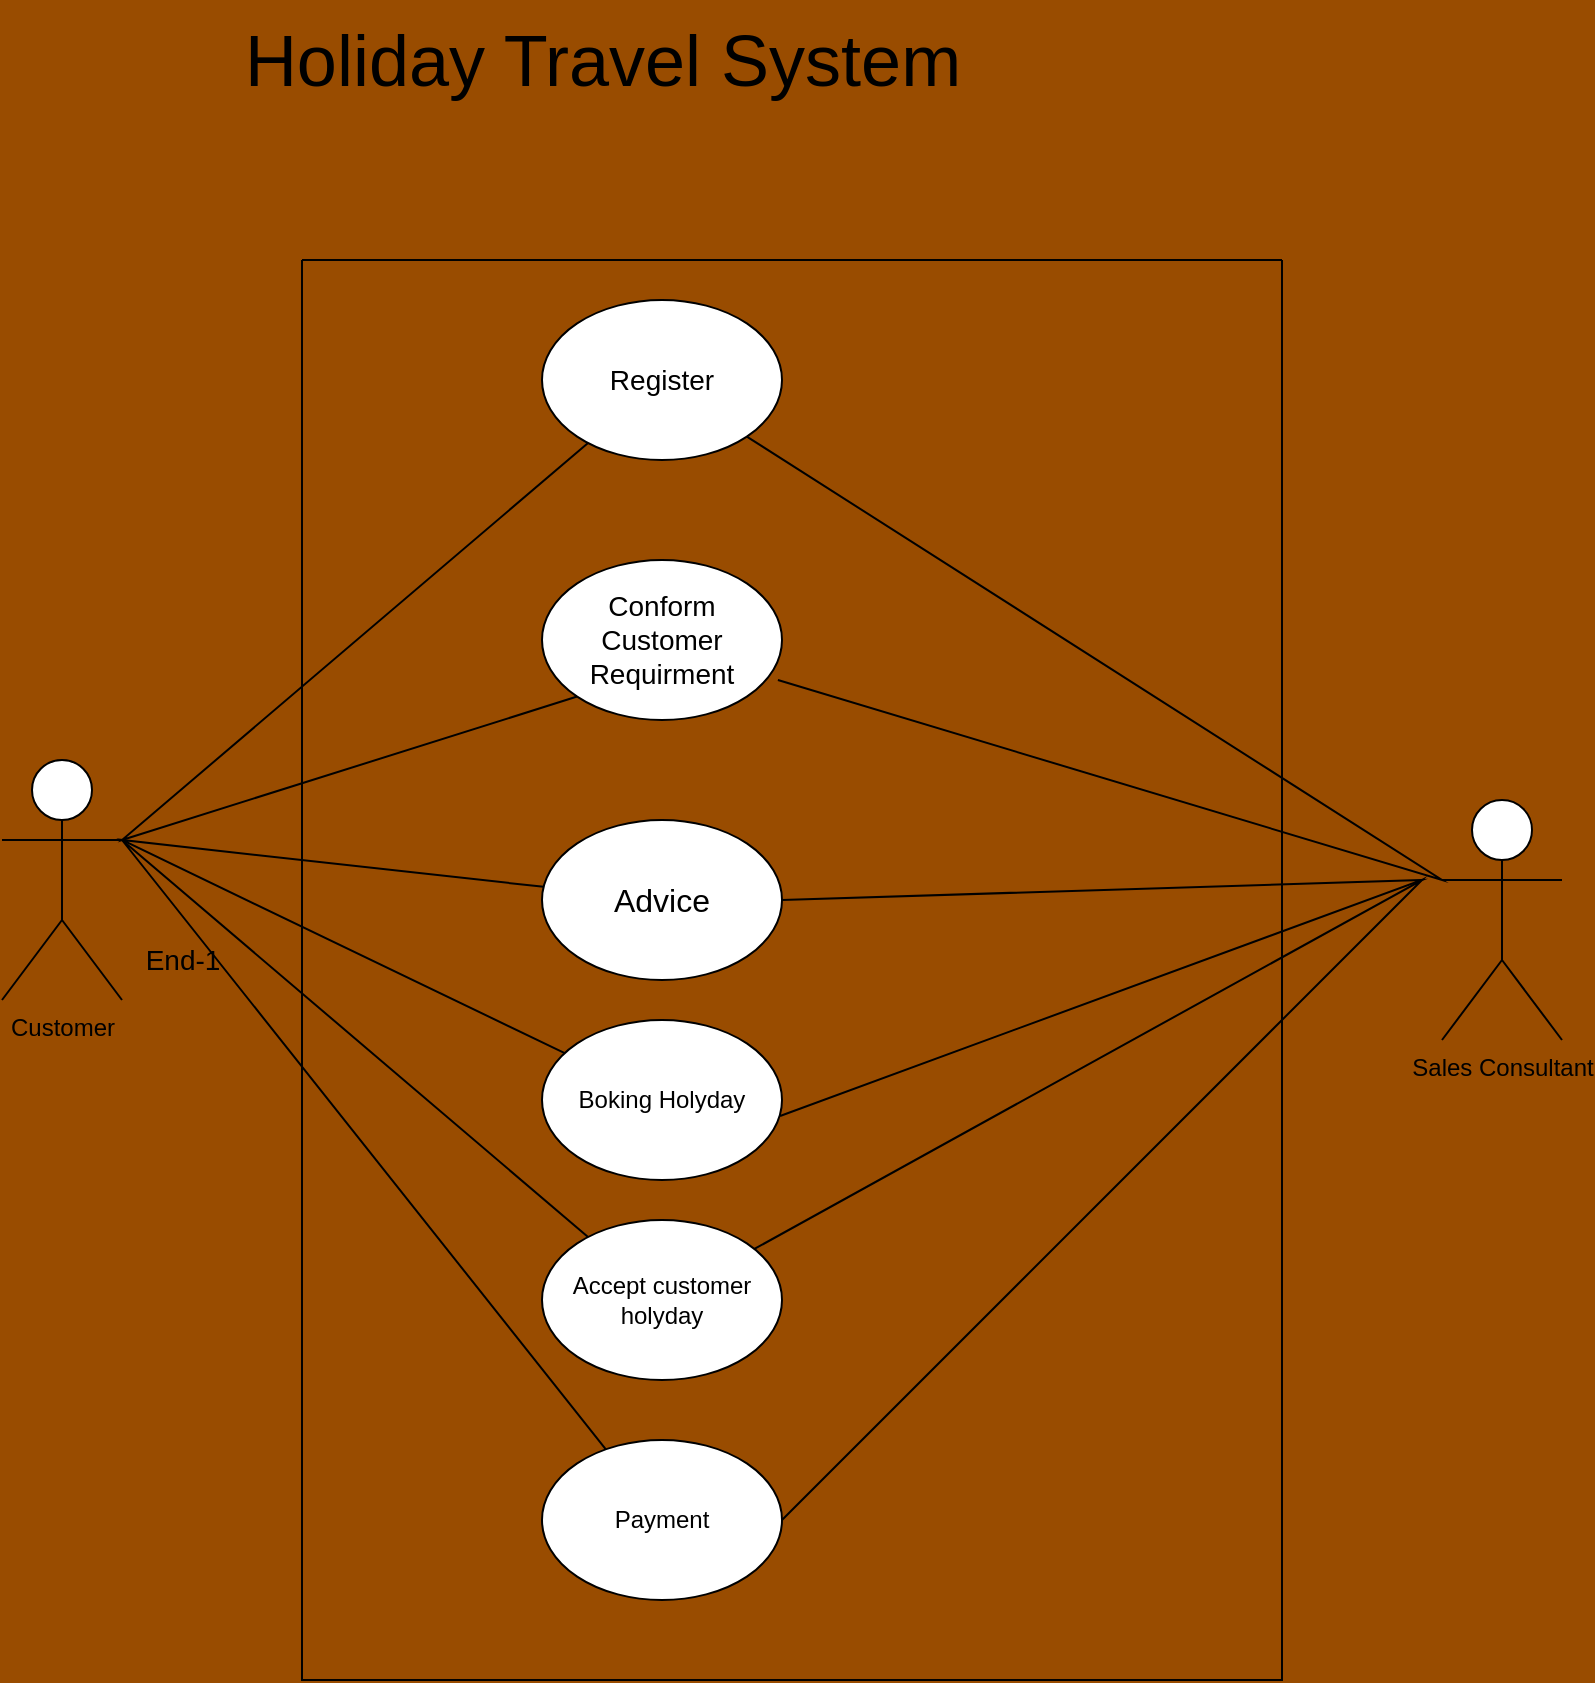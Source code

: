 <mxfile version="20.4.1" type="device"><diagram id="owS9uj1WgyjYn3XcP17I" name="Page-1"><mxGraphModel dx="650" dy="700" grid="1" gridSize="10" guides="1" tooltips="1" connect="1" arrows="1" fold="1" page="1" pageScale="1" pageWidth="850" pageHeight="1100" background="#994C00" math="0" shadow="0"><root><mxCell id="0"/><mxCell id="1" parent="0"/><mxCell id="al4fAqKaWKKWnI36HpIn-1" value="" style="swimlane;startSize=0;" vertex="1" parent="1"><mxGeometry x="200" y="140" width="490" height="710" as="geometry"/></mxCell><mxCell id="al4fAqKaWKKWnI36HpIn-10" value="&lt;font style=&quot;font-size: 14px;&quot;&gt;Register&lt;/font&gt;" style="ellipse;whiteSpace=wrap;html=1;" vertex="1" parent="al4fAqKaWKKWnI36HpIn-1"><mxGeometry x="120" y="20" width="120" height="80" as="geometry"/></mxCell><mxCell id="al4fAqKaWKKWnI36HpIn-9" value="&lt;font style=&quot;font-size: 14px;&quot;&gt;Conform Customer Requirment&lt;/font&gt;" style="ellipse;whiteSpace=wrap;html=1;" vertex="1" parent="al4fAqKaWKKWnI36HpIn-1"><mxGeometry x="120" y="150" width="120" height="80" as="geometry"/></mxCell><mxCell id="al4fAqKaWKKWnI36HpIn-8" value="Accept customer holyday" style="ellipse;whiteSpace=wrap;html=1;" vertex="1" parent="al4fAqKaWKKWnI36HpIn-1"><mxGeometry x="120" y="480" width="120" height="80" as="geometry"/></mxCell><mxCell id="al4fAqKaWKKWnI36HpIn-7" value="Boking Holyday" style="ellipse;whiteSpace=wrap;html=1;" vertex="1" parent="al4fAqKaWKKWnI36HpIn-1"><mxGeometry x="120" y="380" width="120" height="80" as="geometry"/></mxCell><mxCell id="al4fAqKaWKKWnI36HpIn-6" value="&lt;font size=&quot;3&quot;&gt;Advice&lt;/font&gt;" style="ellipse;whiteSpace=wrap;html=1;" vertex="1" parent="al4fAqKaWKKWnI36HpIn-1"><mxGeometry x="120" y="280" width="120" height="80" as="geometry"/></mxCell><mxCell id="al4fAqKaWKKWnI36HpIn-11" value="" style="endArrow=none;html=1;rounded=0;exitX=0;exitY=1;exitDx=0;exitDy=0;" edge="1" parent="al4fAqKaWKKWnI36HpIn-1" source="al4fAqKaWKKWnI36HpIn-9" target="al4fAqKaWKKWnI36HpIn-10"><mxGeometry width="50" height="50" relative="1" as="geometry"><mxPoint y="300" as="sourcePoint"/><mxPoint x="50" y="250" as="targetPoint"/><Array as="points"><mxPoint x="-90" y="290"/></Array></mxGeometry></mxCell><mxCell id="al4fAqKaWKKWnI36HpIn-12" value="" style="endArrow=none;html=1;rounded=0;fontSize=14;" edge="1" parent="al4fAqKaWKKWnI36HpIn-1" source="al4fAqKaWKKWnI36HpIn-6" target="al4fAqKaWKKWnI36HpIn-7"><mxGeometry width="50" height="50" relative="1" as="geometry"><mxPoint y="280" as="sourcePoint"/><mxPoint x="50" y="230" as="targetPoint"/><Array as="points"><mxPoint x="-90" y="290"/></Array></mxGeometry></mxCell><mxCell id="al4fAqKaWKKWnI36HpIn-14" value="Payment" style="ellipse;whiteSpace=wrap;html=1;" vertex="1" parent="al4fAqKaWKKWnI36HpIn-1"><mxGeometry x="120" y="590" width="120" height="80" as="geometry"/></mxCell><mxCell id="al4fAqKaWKKWnI36HpIn-13" value="" style="endArrow=none;html=1;rounded=0;fontSize=14;" edge="1" parent="al4fAqKaWKKWnI36HpIn-1" source="al4fAqKaWKKWnI36HpIn-14" target="al4fAqKaWKKWnI36HpIn-8"><mxGeometry width="50" height="50" relative="1" as="geometry"><mxPoint y="480" as="sourcePoint"/><mxPoint x="50" y="430" as="targetPoint"/><Array as="points"><mxPoint x="-90" y="290"/></Array></mxGeometry></mxCell><mxCell id="al4fAqKaWKKWnI36HpIn-15" value="" style="endArrow=none;html=1;rounded=0;fontSize=14;entryX=1;entryY=1;entryDx=0;entryDy=0;exitX=0.983;exitY=0.75;exitDx=0;exitDy=0;exitPerimeter=0;" edge="1" parent="al4fAqKaWKKWnI36HpIn-1" source="al4fAqKaWKKWnI36HpIn-9" target="al4fAqKaWKKWnI36HpIn-10"><mxGeometry width="50" height="50" relative="1" as="geometry"><mxPoint x="390" y="390" as="sourcePoint"/><mxPoint x="440" y="340" as="targetPoint"/><Array as="points"><mxPoint x="570" y="310"/></Array></mxGeometry></mxCell><mxCell id="al4fAqKaWKKWnI36HpIn-16" value="" style="endArrow=none;html=1;rounded=0;fontSize=14;entryX=1;entryY=0.5;entryDx=0;entryDy=0;exitX=0.992;exitY=0.6;exitDx=0;exitDy=0;exitPerimeter=0;" edge="1" parent="al4fAqKaWKKWnI36HpIn-1" source="al4fAqKaWKKWnI36HpIn-7" target="al4fAqKaWKKWnI36HpIn-6"><mxGeometry width="50" height="50" relative="1" as="geometry"><mxPoint x="390" y="390" as="sourcePoint"/><mxPoint x="440" y="340" as="targetPoint"/><Array as="points"><mxPoint x="560" y="310"/></Array></mxGeometry></mxCell><mxCell id="al4fAqKaWKKWnI36HpIn-17" value="" style="endArrow=none;html=1;rounded=0;fontSize=14;exitX=1;exitY=0.5;exitDx=0;exitDy=0;" edge="1" parent="al4fAqKaWKKWnI36HpIn-1" source="al4fAqKaWKKWnI36HpIn-14" target="al4fAqKaWKKWnI36HpIn-8"><mxGeometry width="50" height="50" relative="1" as="geometry"><mxPoint x="249.04" y="438" as="sourcePoint"/><mxPoint x="250" y="330" as="targetPoint"/><Array as="points"><mxPoint x="560" y="310"/></Array></mxGeometry></mxCell><mxCell id="al4fAqKaWKKWnI36HpIn-4" value="Customer" style="shape=umlActor;verticalLabelPosition=bottom;verticalAlign=top;html=1;outlineConnect=0;" vertex="1" parent="1"><mxGeometry x="50" y="390" width="60" height="120" as="geometry"/></mxCell><mxCell id="al4fAqKaWKKWnI36HpIn-5" value="Sales Consultant" style="shape=umlActor;verticalLabelPosition=bottom;verticalAlign=top;html=1;outlineConnect=0;" vertex="1" parent="1"><mxGeometry x="770" y="410" width="60" height="120" as="geometry"/></mxCell><mxCell id="al4fAqKaWKKWnI36HpIn-20" value="End-1" style="text;html=1;align=center;verticalAlign=middle;resizable=0;points=[];autosize=1;strokeColor=none;fillColor=none;fontSize=14;" vertex="1" parent="1"><mxGeometry x="110" y="475" width="60" height="30" as="geometry"/></mxCell><mxCell id="al4fAqKaWKKWnI36HpIn-21" value="&lt;font style=&quot;font-size: 36px;&quot;&gt;Holiday Travel System&lt;/font&gt;" style="text;html=1;align=center;verticalAlign=middle;resizable=0;points=[];autosize=1;strokeColor=none;fillColor=none;fontSize=14;" vertex="1" parent="1"><mxGeometry x="160" y="10" width="380" height="60" as="geometry"/></mxCell></root></mxGraphModel></diagram></mxfile>